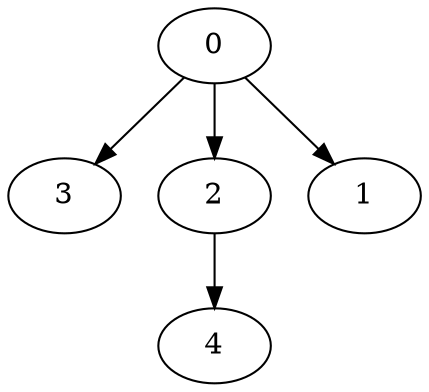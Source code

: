digraph {
"4"[label="4"];
"3"[label="3"];
"2"[label="2"];
"1"[label="1"];
"0"[label="0"];
"0" -> "1";
"0" -> "2";
"0" -> "3";
"2" -> "4";
}